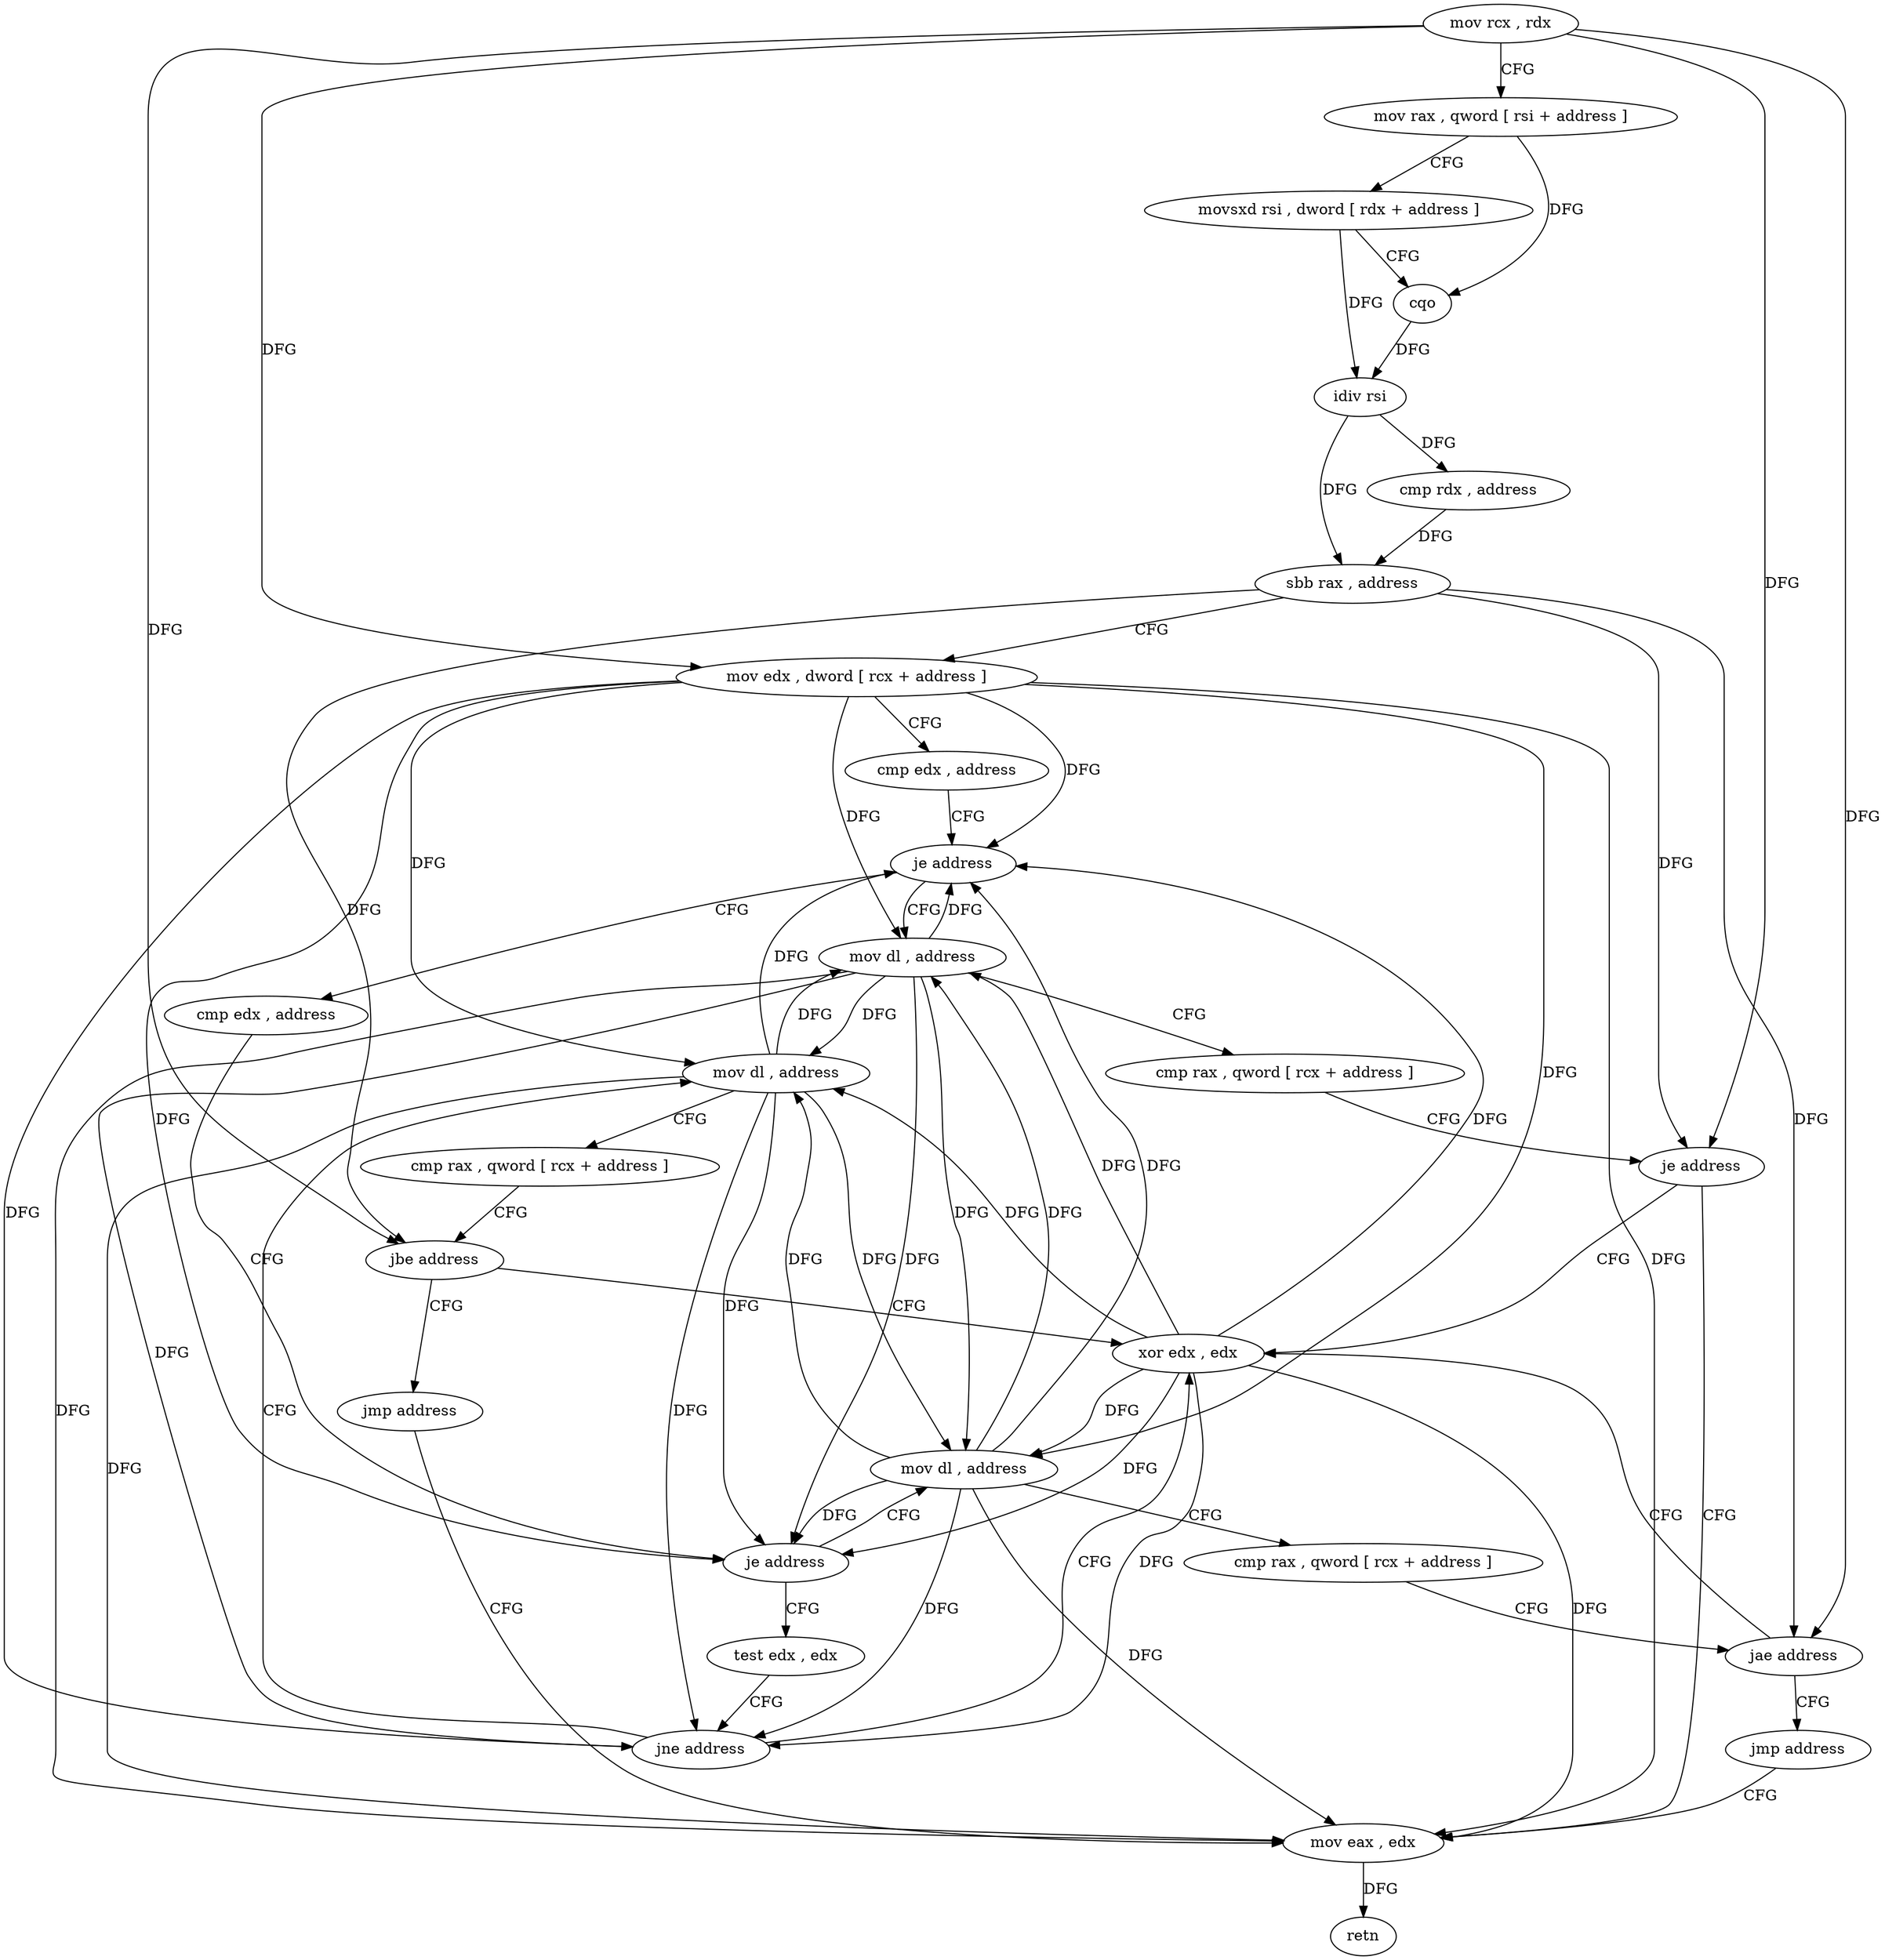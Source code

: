 digraph "func" {
"4214592" [label = "mov rcx , rdx" ]
"4214595" [label = "mov rax , qword [ rsi + address ]" ]
"4214599" [label = "movsxd rsi , dword [ rdx + address ]" ]
"4214603" [label = "cqo" ]
"4214605" [label = "idiv rsi" ]
"4214608" [label = "cmp rdx , address" ]
"4214612" [label = "sbb rax , address" ]
"4214616" [label = "mov edx , dword [ rcx + address ]" ]
"4214619" [label = "cmp edx , address" ]
"4214622" [label = "je address" ]
"4214643" [label = "mov dl , address" ]
"4214624" [label = "cmp edx , address" ]
"4214645" [label = "cmp rax , qword [ rcx + address ]" ]
"4214649" [label = "je address" ]
"4214653" [label = "mov eax , edx" ]
"4214651" [label = "xor edx , edx" ]
"4214627" [label = "je address" ]
"4214656" [label = "mov dl , address" ]
"4214629" [label = "test edx , edx" ]
"4214655" [label = "retn" ]
"4214658" [label = "cmp rax , qword [ rcx + address ]" ]
"4214662" [label = "jae address" ]
"4214664" [label = "jmp address" ]
"4214631" [label = "jne address" ]
"4214633" [label = "mov dl , address" ]
"4214635" [label = "cmp rax , qword [ rcx + address ]" ]
"4214639" [label = "jbe address" ]
"4214641" [label = "jmp address" ]
"4214592" -> "4214595" [ label = "CFG" ]
"4214592" -> "4214616" [ label = "DFG" ]
"4214592" -> "4214649" [ label = "DFG" ]
"4214592" -> "4214662" [ label = "DFG" ]
"4214592" -> "4214639" [ label = "DFG" ]
"4214595" -> "4214599" [ label = "CFG" ]
"4214595" -> "4214603" [ label = "DFG" ]
"4214599" -> "4214603" [ label = "CFG" ]
"4214599" -> "4214605" [ label = "DFG" ]
"4214603" -> "4214605" [ label = "DFG" ]
"4214605" -> "4214608" [ label = "DFG" ]
"4214605" -> "4214612" [ label = "DFG" ]
"4214608" -> "4214612" [ label = "DFG" ]
"4214612" -> "4214616" [ label = "CFG" ]
"4214612" -> "4214649" [ label = "DFG" ]
"4214612" -> "4214662" [ label = "DFG" ]
"4214612" -> "4214639" [ label = "DFG" ]
"4214616" -> "4214619" [ label = "CFG" ]
"4214616" -> "4214622" [ label = "DFG" ]
"4214616" -> "4214643" [ label = "DFG" ]
"4214616" -> "4214627" [ label = "DFG" ]
"4214616" -> "4214653" [ label = "DFG" ]
"4214616" -> "4214656" [ label = "DFG" ]
"4214616" -> "4214631" [ label = "DFG" ]
"4214616" -> "4214633" [ label = "DFG" ]
"4214619" -> "4214622" [ label = "CFG" ]
"4214622" -> "4214643" [ label = "CFG" ]
"4214622" -> "4214624" [ label = "CFG" ]
"4214643" -> "4214645" [ label = "CFG" ]
"4214643" -> "4214622" [ label = "DFG" ]
"4214643" -> "4214627" [ label = "DFG" ]
"4214643" -> "4214653" [ label = "DFG" ]
"4214643" -> "4214656" [ label = "DFG" ]
"4214643" -> "4214631" [ label = "DFG" ]
"4214643" -> "4214633" [ label = "DFG" ]
"4214624" -> "4214627" [ label = "CFG" ]
"4214645" -> "4214649" [ label = "CFG" ]
"4214649" -> "4214653" [ label = "CFG" ]
"4214649" -> "4214651" [ label = "CFG" ]
"4214653" -> "4214655" [ label = "DFG" ]
"4214651" -> "4214653" [ label = "DFG" ]
"4214651" -> "4214622" [ label = "DFG" ]
"4214651" -> "4214643" [ label = "DFG" ]
"4214651" -> "4214627" [ label = "DFG" ]
"4214651" -> "4214656" [ label = "DFG" ]
"4214651" -> "4214631" [ label = "DFG" ]
"4214651" -> "4214633" [ label = "DFG" ]
"4214627" -> "4214656" [ label = "CFG" ]
"4214627" -> "4214629" [ label = "CFG" ]
"4214656" -> "4214658" [ label = "CFG" ]
"4214656" -> "4214622" [ label = "DFG" ]
"4214656" -> "4214643" [ label = "DFG" ]
"4214656" -> "4214627" [ label = "DFG" ]
"4214656" -> "4214653" [ label = "DFG" ]
"4214656" -> "4214631" [ label = "DFG" ]
"4214656" -> "4214633" [ label = "DFG" ]
"4214629" -> "4214631" [ label = "CFG" ]
"4214658" -> "4214662" [ label = "CFG" ]
"4214662" -> "4214651" [ label = "CFG" ]
"4214662" -> "4214664" [ label = "CFG" ]
"4214664" -> "4214653" [ label = "CFG" ]
"4214631" -> "4214651" [ label = "CFG" ]
"4214631" -> "4214633" [ label = "CFG" ]
"4214633" -> "4214635" [ label = "CFG" ]
"4214633" -> "4214622" [ label = "DFG" ]
"4214633" -> "4214643" [ label = "DFG" ]
"4214633" -> "4214627" [ label = "DFG" ]
"4214633" -> "4214653" [ label = "DFG" ]
"4214633" -> "4214656" [ label = "DFG" ]
"4214633" -> "4214631" [ label = "DFG" ]
"4214635" -> "4214639" [ label = "CFG" ]
"4214639" -> "4214651" [ label = "CFG" ]
"4214639" -> "4214641" [ label = "CFG" ]
"4214641" -> "4214653" [ label = "CFG" ]
}
